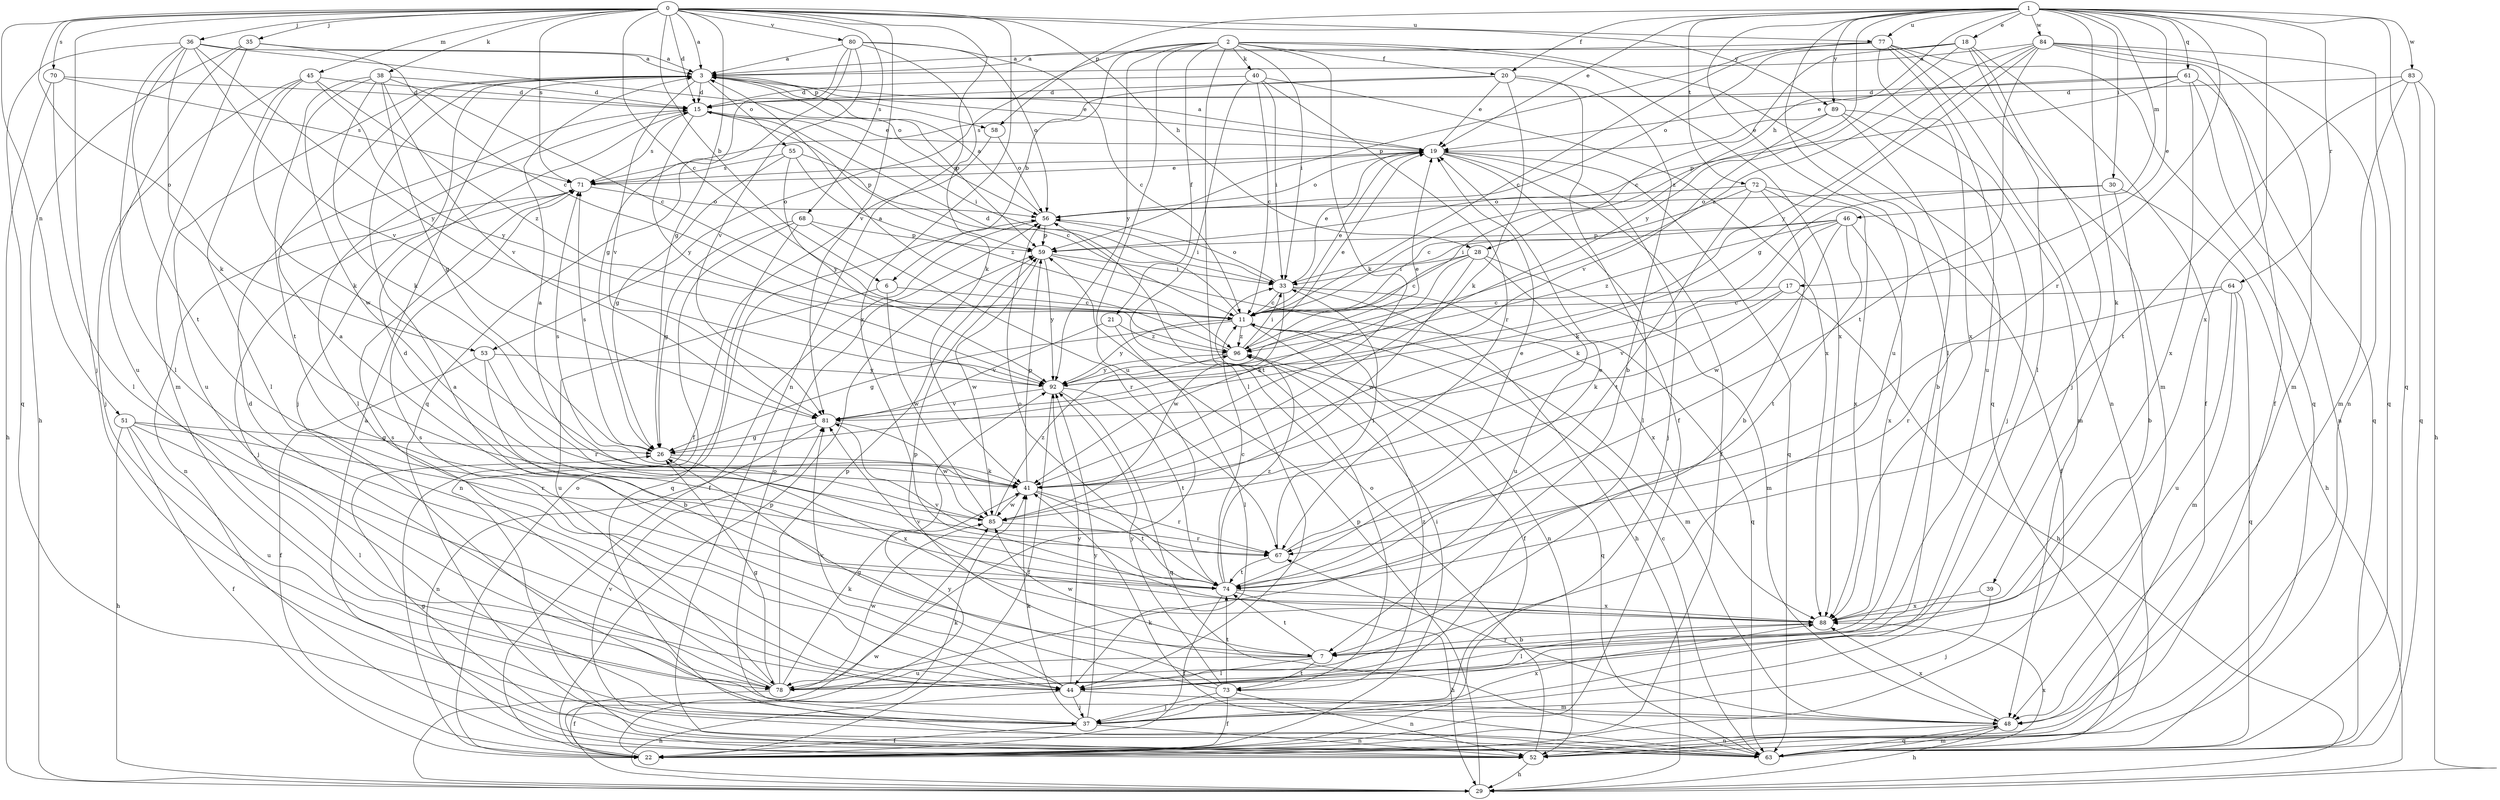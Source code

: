 strict digraph  {
0;
1;
2;
3;
6;
7;
11;
15;
17;
18;
19;
20;
21;
22;
26;
28;
29;
30;
33;
35;
36;
37;
38;
39;
40;
41;
44;
45;
46;
48;
51;
52;
53;
55;
56;
58;
59;
61;
63;
64;
67;
68;
70;
71;
72;
73;
74;
77;
78;
80;
81;
83;
84;
85;
88;
89;
92;
96;
0 -> 3  [label=a];
0 -> 6  [label=b];
0 -> 11  [label=c];
0 -> 15  [label=d];
0 -> 26  [label=g];
0 -> 28  [label=h];
0 -> 35  [label=j];
0 -> 36  [label=j];
0 -> 37  [label=j];
0 -> 38  [label=k];
0 -> 45  [label=m];
0 -> 51  [label=n];
0 -> 52  [label=n];
0 -> 53  [label=o];
0 -> 68  [label=s];
0 -> 70  [label=s];
0 -> 71  [label=s];
0 -> 77  [label=u];
0 -> 80  [label=v];
0 -> 81  [label=v];
0 -> 88  [label=x];
0 -> 89  [label=y];
1 -> 17  [label=e];
1 -> 18  [label=e];
1 -> 19  [label=e];
1 -> 20  [label=f];
1 -> 28  [label=h];
1 -> 30  [label=i];
1 -> 39  [label=k];
1 -> 44  [label=l];
1 -> 46  [label=m];
1 -> 58  [label=p];
1 -> 61  [label=q];
1 -> 63  [label=q];
1 -> 64  [label=r];
1 -> 67  [label=r];
1 -> 72  [label=t];
1 -> 77  [label=u];
1 -> 78  [label=u];
1 -> 83  [label=w];
1 -> 84  [label=w];
1 -> 88  [label=x];
1 -> 89  [label=y];
1 -> 96  [label=z];
2 -> 6  [label=b];
2 -> 20  [label=f];
2 -> 21  [label=f];
2 -> 33  [label=i];
2 -> 40  [label=k];
2 -> 41  [label=k];
2 -> 53  [label=o];
2 -> 63  [label=q];
2 -> 73  [label=t];
2 -> 78  [label=u];
2 -> 88  [label=x];
2 -> 92  [label=y];
3 -> 15  [label=d];
3 -> 19  [label=e];
3 -> 37  [label=j];
3 -> 55  [label=o];
3 -> 58  [label=p];
3 -> 59  [label=p];
3 -> 78  [label=u];
3 -> 81  [label=v];
6 -> 11  [label=c];
6 -> 78  [label=u];
6 -> 85  [label=w];
7 -> 44  [label=l];
7 -> 59  [label=p];
7 -> 73  [label=t];
7 -> 74  [label=t];
7 -> 78  [label=u];
7 -> 85  [label=w];
11 -> 15  [label=d];
11 -> 19  [label=e];
11 -> 22  [label=f];
11 -> 26  [label=g];
11 -> 48  [label=m];
11 -> 52  [label=n];
11 -> 92  [label=y];
11 -> 96  [label=z];
15 -> 19  [label=e];
15 -> 33  [label=i];
15 -> 44  [label=l];
15 -> 59  [label=p];
15 -> 71  [label=s];
15 -> 92  [label=y];
17 -> 11  [label=c];
17 -> 29  [label=h];
17 -> 41  [label=k];
17 -> 81  [label=v];
18 -> 3  [label=a];
18 -> 11  [label=c];
18 -> 22  [label=f];
18 -> 37  [label=j];
18 -> 44  [label=l];
18 -> 56  [label=o];
18 -> 92  [label=y];
19 -> 3  [label=a];
19 -> 22  [label=f];
19 -> 37  [label=j];
19 -> 44  [label=l];
19 -> 56  [label=o];
19 -> 63  [label=q];
19 -> 71  [label=s];
20 -> 7  [label=b];
20 -> 15  [label=d];
20 -> 19  [label=e];
20 -> 22  [label=f];
20 -> 41  [label=k];
20 -> 71  [label=s];
21 -> 44  [label=l];
21 -> 81  [label=v];
21 -> 96  [label=z];
22 -> 33  [label=i];
22 -> 41  [label=k];
22 -> 56  [label=o];
22 -> 59  [label=p];
26 -> 41  [label=k];
26 -> 71  [label=s];
26 -> 88  [label=x];
28 -> 11  [label=c];
28 -> 33  [label=i];
28 -> 41  [label=k];
28 -> 48  [label=m];
28 -> 78  [label=u];
28 -> 85  [label=w];
29 -> 59  [label=p];
29 -> 85  [label=w];
29 -> 92  [label=y];
30 -> 7  [label=b];
30 -> 29  [label=h];
30 -> 41  [label=k];
30 -> 56  [label=o];
33 -> 11  [label=c];
33 -> 19  [label=e];
33 -> 29  [label=h];
33 -> 56  [label=o];
33 -> 63  [label=q];
33 -> 85  [label=w];
35 -> 3  [label=a];
35 -> 11  [label=c];
35 -> 29  [label=h];
35 -> 48  [label=m];
35 -> 78  [label=u];
36 -> 3  [label=a];
36 -> 41  [label=k];
36 -> 44  [label=l];
36 -> 56  [label=o];
36 -> 63  [label=q];
36 -> 74  [label=t];
36 -> 81  [label=v];
36 -> 92  [label=y];
37 -> 22  [label=f];
37 -> 41  [label=k];
37 -> 52  [label=n];
37 -> 56  [label=o];
37 -> 88  [label=x];
37 -> 92  [label=y];
38 -> 11  [label=c];
38 -> 15  [label=d];
38 -> 26  [label=g];
38 -> 41  [label=k];
38 -> 74  [label=t];
38 -> 81  [label=v];
38 -> 85  [label=w];
39 -> 37  [label=j];
39 -> 88  [label=x];
40 -> 11  [label=c];
40 -> 15  [label=d];
40 -> 33  [label=i];
40 -> 44  [label=l];
40 -> 67  [label=r];
40 -> 88  [label=x];
41 -> 59  [label=p];
41 -> 67  [label=r];
41 -> 71  [label=s];
41 -> 74  [label=t];
41 -> 85  [label=w];
44 -> 29  [label=h];
44 -> 37  [label=j];
44 -> 48  [label=m];
44 -> 71  [label=s];
44 -> 81  [label=v];
44 -> 92  [label=y];
45 -> 15  [label=d];
45 -> 37  [label=j];
45 -> 41  [label=k];
45 -> 44  [label=l];
45 -> 92  [label=y];
45 -> 96  [label=z];
46 -> 33  [label=i];
46 -> 41  [label=k];
46 -> 59  [label=p];
46 -> 74  [label=t];
46 -> 85  [label=w];
46 -> 88  [label=x];
46 -> 96  [label=z];
48 -> 29  [label=h];
48 -> 52  [label=n];
48 -> 63  [label=q];
48 -> 67  [label=r];
48 -> 88  [label=x];
51 -> 22  [label=f];
51 -> 26  [label=g];
51 -> 29  [label=h];
51 -> 44  [label=l];
51 -> 67  [label=r];
51 -> 78  [label=u];
52 -> 29  [label=h];
52 -> 56  [label=o];
53 -> 7  [label=b];
53 -> 22  [label=f];
53 -> 67  [label=r];
53 -> 92  [label=y];
55 -> 11  [label=c];
55 -> 26  [label=g];
55 -> 71  [label=s];
55 -> 92  [label=y];
55 -> 96  [label=z];
56 -> 3  [label=a];
56 -> 22  [label=f];
56 -> 33  [label=i];
56 -> 59  [label=p];
58 -> 22  [label=f];
58 -> 56  [label=o];
59 -> 33  [label=i];
59 -> 85  [label=w];
59 -> 88  [label=x];
59 -> 92  [label=y];
61 -> 15  [label=d];
61 -> 19  [label=e];
61 -> 52  [label=n];
61 -> 59  [label=p];
61 -> 63  [label=q];
61 -> 88  [label=x];
63 -> 3  [label=a];
63 -> 11  [label=c];
63 -> 26  [label=g];
63 -> 41  [label=k];
63 -> 48  [label=m];
63 -> 81  [label=v];
63 -> 88  [label=x];
64 -> 11  [label=c];
64 -> 48  [label=m];
64 -> 63  [label=q];
64 -> 67  [label=r];
64 -> 78  [label=u];
67 -> 19  [label=e];
67 -> 33  [label=i];
67 -> 74  [label=t];
68 -> 26  [label=g];
68 -> 52  [label=n];
68 -> 59  [label=p];
68 -> 63  [label=q];
68 -> 67  [label=r];
70 -> 15  [label=d];
70 -> 29  [label=h];
70 -> 44  [label=l];
70 -> 71  [label=s];
71 -> 19  [label=e];
71 -> 37  [label=j];
71 -> 52  [label=n];
71 -> 56  [label=o];
72 -> 7  [label=b];
72 -> 11  [label=c];
72 -> 22  [label=f];
72 -> 56  [label=o];
72 -> 74  [label=t];
72 -> 88  [label=x];
73 -> 3  [label=a];
73 -> 22  [label=f];
73 -> 26  [label=g];
73 -> 37  [label=j];
73 -> 52  [label=n];
73 -> 74  [label=t];
73 -> 92  [label=y];
73 -> 96  [label=z];
74 -> 3  [label=a];
74 -> 11  [label=c];
74 -> 15  [label=d];
74 -> 19  [label=e];
74 -> 22  [label=f];
74 -> 29  [label=h];
74 -> 56  [label=o];
74 -> 81  [label=v];
74 -> 88  [label=x];
74 -> 96  [label=z];
77 -> 3  [label=a];
77 -> 11  [label=c];
77 -> 48  [label=m];
77 -> 52  [label=n];
77 -> 59  [label=p];
77 -> 63  [label=q];
77 -> 78  [label=u];
77 -> 88  [label=x];
78 -> 15  [label=d];
78 -> 22  [label=f];
78 -> 26  [label=g];
78 -> 41  [label=k];
78 -> 59  [label=p];
78 -> 71  [label=s];
78 -> 85  [label=w];
80 -> 3  [label=a];
80 -> 11  [label=c];
80 -> 26  [label=g];
80 -> 41  [label=k];
80 -> 56  [label=o];
80 -> 63  [label=q];
80 -> 81  [label=v];
81 -> 26  [label=g];
81 -> 52  [label=n];
81 -> 85  [label=w];
83 -> 15  [label=d];
83 -> 29  [label=h];
83 -> 48  [label=m];
83 -> 63  [label=q];
83 -> 74  [label=t];
84 -> 3  [label=a];
84 -> 22  [label=f];
84 -> 26  [label=g];
84 -> 48  [label=m];
84 -> 52  [label=n];
84 -> 63  [label=q];
84 -> 74  [label=t];
84 -> 92  [label=y];
84 -> 96  [label=z];
85 -> 3  [label=a];
85 -> 67  [label=r];
85 -> 96  [label=z];
88 -> 7  [label=b];
88 -> 44  [label=l];
88 -> 81  [label=v];
89 -> 7  [label=b];
89 -> 19  [label=e];
89 -> 37  [label=j];
89 -> 48  [label=m];
89 -> 81  [label=v];
92 -> 19  [label=e];
92 -> 22  [label=f];
92 -> 63  [label=q];
92 -> 74  [label=t];
92 -> 81  [label=v];
96 -> 3  [label=a];
96 -> 19  [label=e];
96 -> 33  [label=i];
96 -> 63  [label=q];
96 -> 92  [label=y];
}
